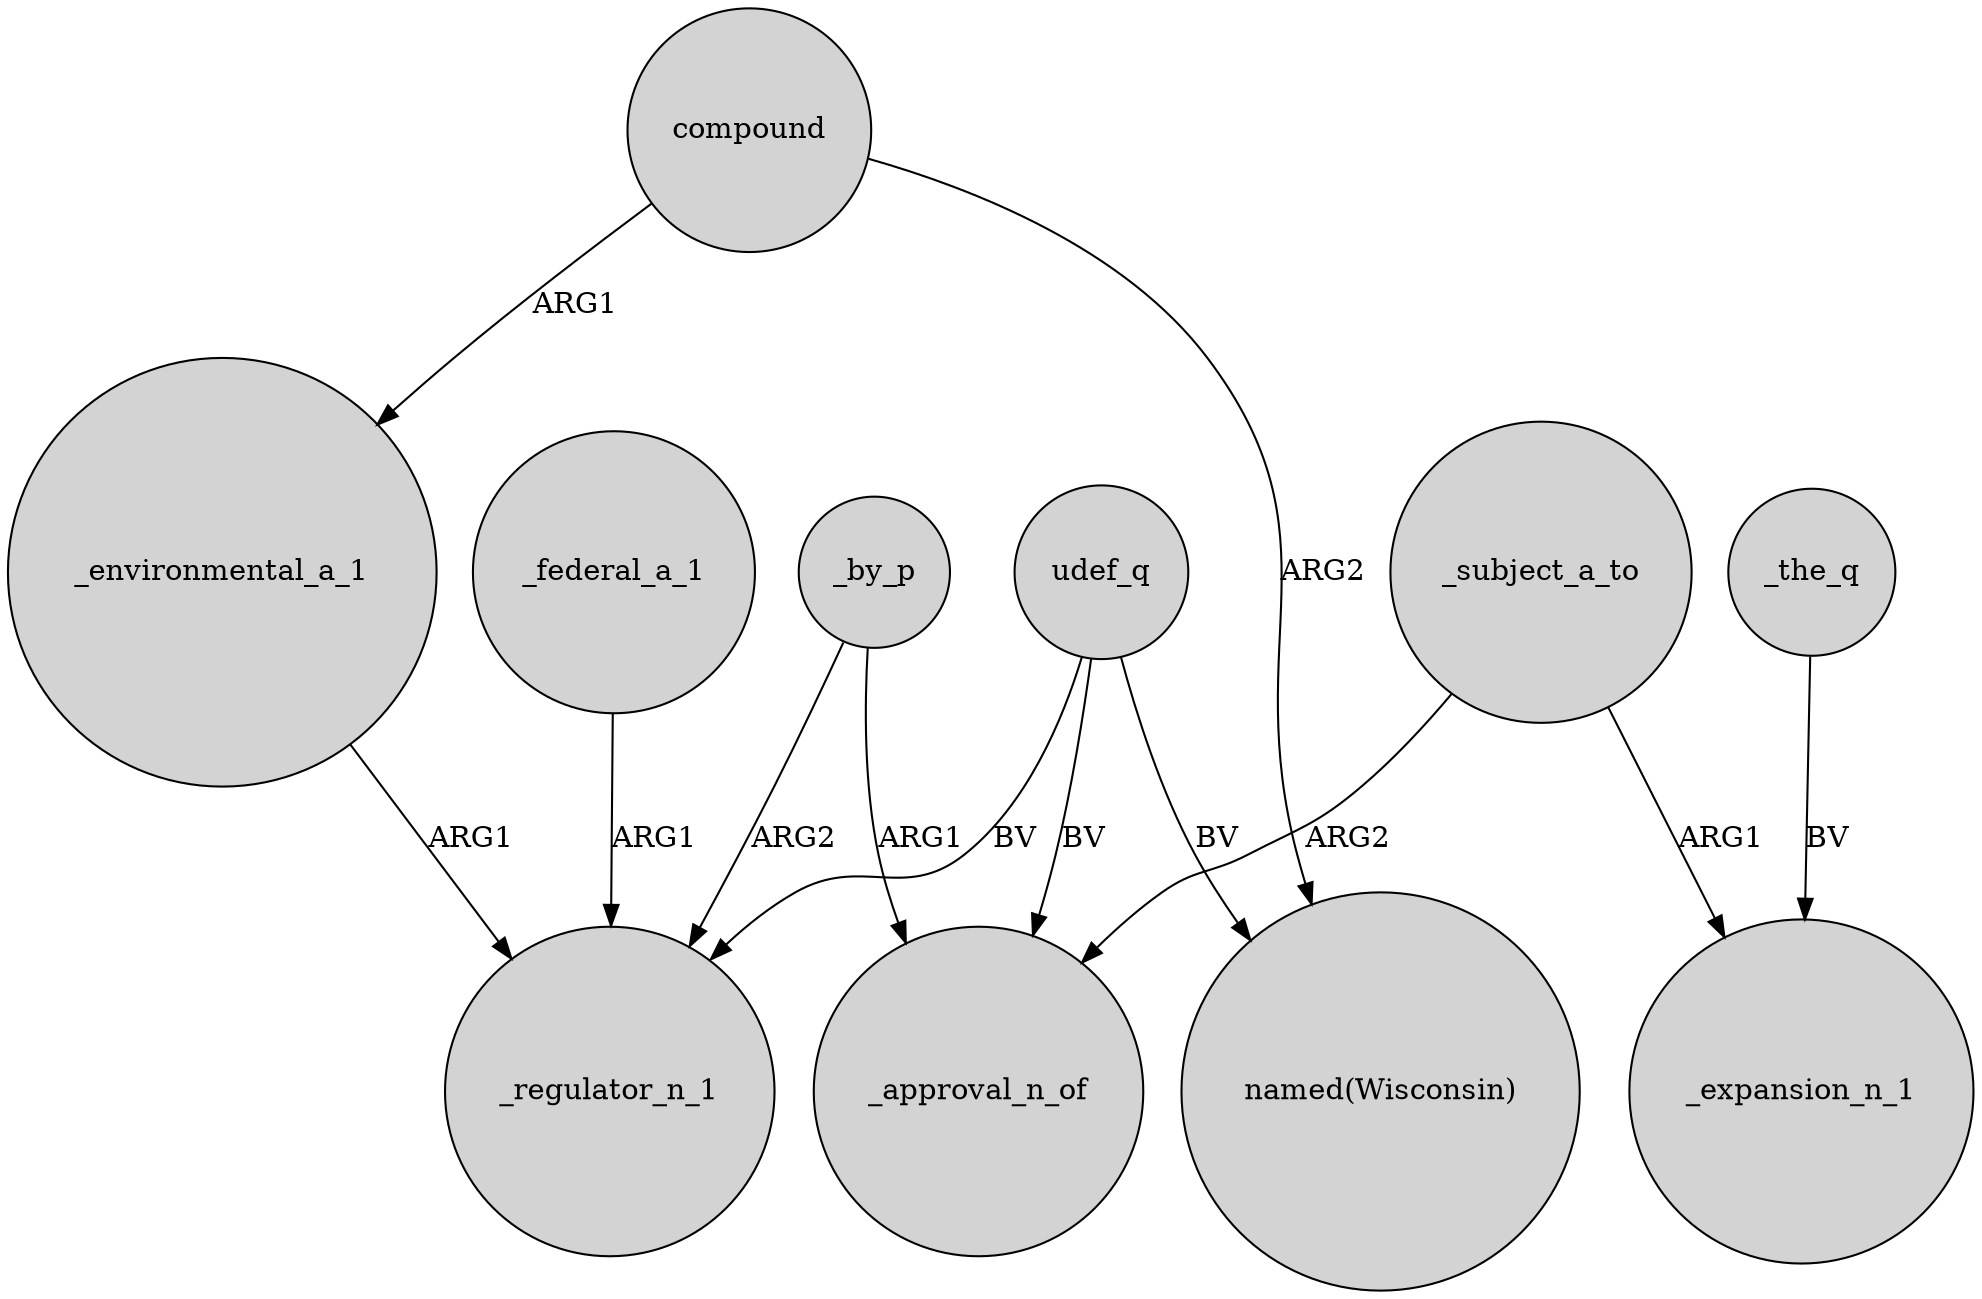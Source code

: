 digraph {
	node [shape=circle style=filled]
	_by_p -> _regulator_n_1 [label=ARG2]
	_federal_a_1 -> _regulator_n_1 [label=ARG1]
	_by_p -> _approval_n_of [label=ARG1]
	_subject_a_to -> _expansion_n_1 [label=ARG1]
	udef_q -> _approval_n_of [label=BV]
	_the_q -> _expansion_n_1 [label=BV]
	compound -> _environmental_a_1 [label=ARG1]
	udef_q -> _regulator_n_1 [label=BV]
	_environmental_a_1 -> _regulator_n_1 [label=ARG1]
	_subject_a_to -> _approval_n_of [label=ARG2]
	compound -> "named(Wisconsin)" [label=ARG2]
	udef_q -> "named(Wisconsin)" [label=BV]
}
